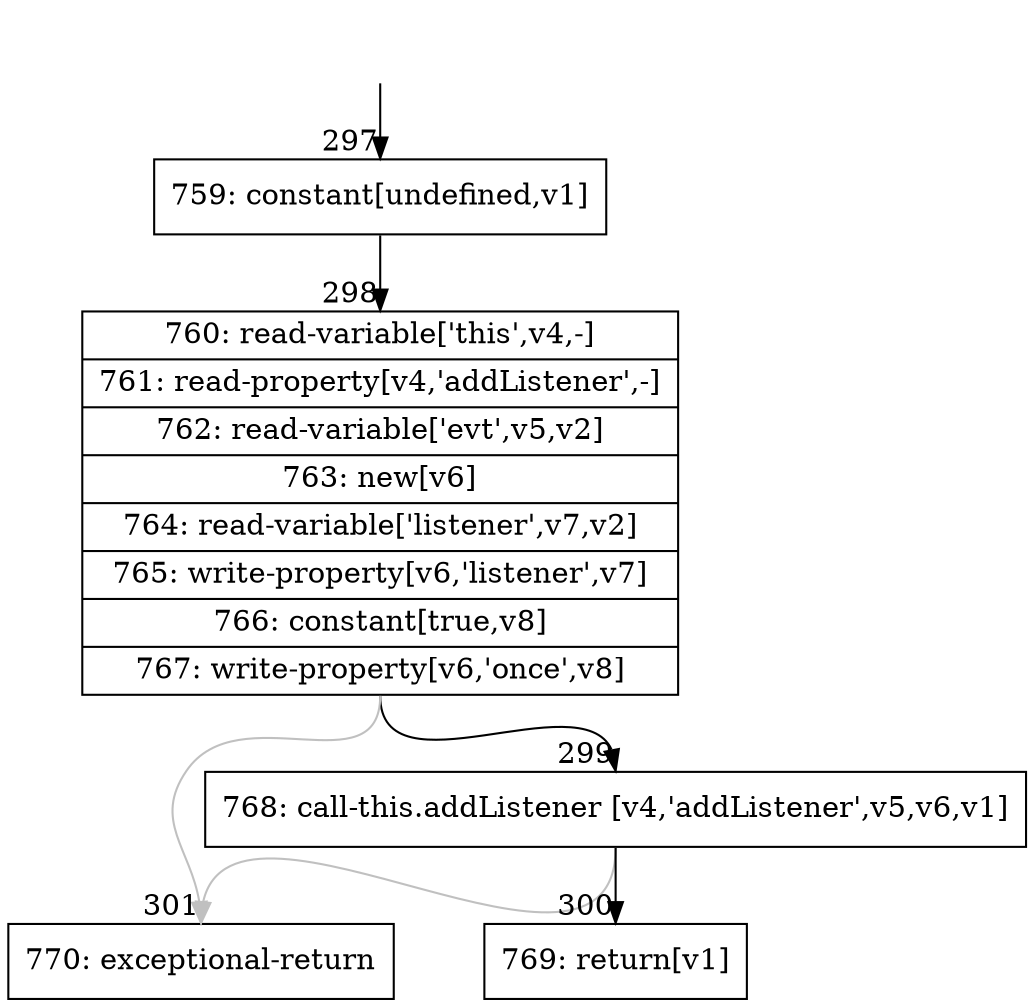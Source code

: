digraph {
rankdir="TD"
BB_entry30[shape=none,label=""];
BB_entry30 -> BB297 [tailport=s, headport=n, headlabel="    297"]
BB297 [shape=record label="{759: constant[undefined,v1]}" ] 
BB297 -> BB298 [tailport=s, headport=n, headlabel="      298"]
BB298 [shape=record label="{760: read-variable['this',v4,-]|761: read-property[v4,'addListener',-]|762: read-variable['evt',v5,v2]|763: new[v6]|764: read-variable['listener',v7,v2]|765: write-property[v6,'listener',v7]|766: constant[true,v8]|767: write-property[v6,'once',v8]}" ] 
BB298 -> BB299 [tailport=s, headport=n, headlabel="      299"]
BB298 -> BB301 [tailport=s, headport=n, color=gray, headlabel="      301"]
BB299 [shape=record label="{768: call-this.addListener [v4,'addListener',v5,v6,v1]}" ] 
BB299 -> BB300 [tailport=s, headport=n, headlabel="      300"]
BB299 -> BB301 [tailport=s, headport=n, color=gray]
BB300 [shape=record label="{769: return[v1]}" ] 
BB301 [shape=record label="{770: exceptional-return}" ] 
//#$~ 398
}
